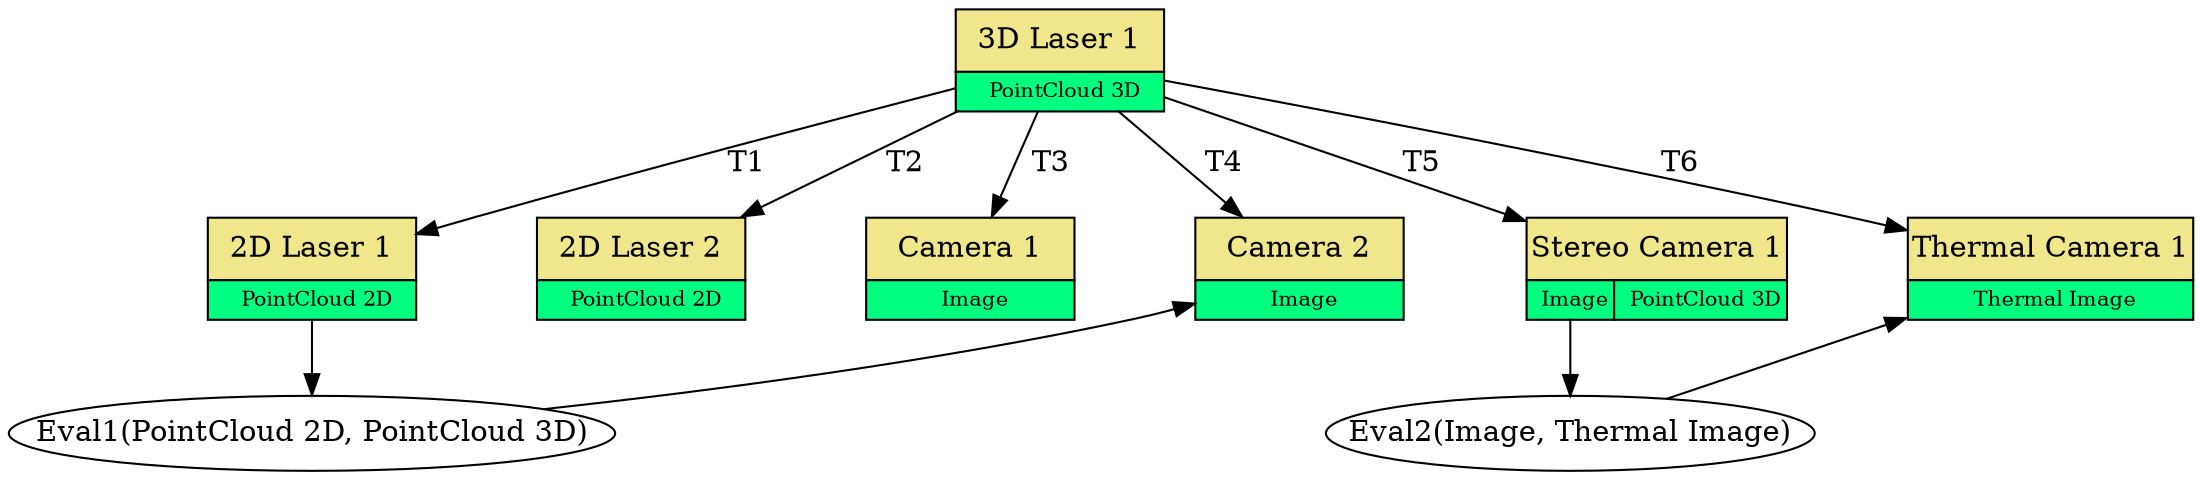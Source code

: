 digraph html {
	nodesep=0.8;
	ranksep=0.5;
	slipnes=true;
	rankdir=TB;




LAS1 [shape=none, margin=0, label=<
<TABLE BORDER="0" CELLBORDER="1" CELLSPACING="0" CELLPADDING="1">
<TR><TD WIDTH="100%" BGCOLOR="khaki" COLSPAN="1" PORT="here" HEIGHT="30">2D Laser 1</TD>
</TR>
<TR>
<TD BGCOLOR="springgreen" PORT="OD3"> <FONT POINT-SIZE="10">PointCloud 2D</FONT></TD>
</TR>
</TABLE>>];

LAS2 [shape=none, margin=0, label=<
<TABLE BORDER="0" CELLBORDER="1" CELLSPACING="0" CELLPADDING="1">
<TR><TD WIDTH="100%" BGCOLOR="khaki" COLSPAN="1" PORT="here" HEIGHT="30">2D Laser 2</TD>
</TR>
<TR>
<TD BGCOLOR="springgreen" PORT="OD3"> <FONT POINT-SIZE="10">PointCloud 2D</FONT></TD>
</TR>
</TABLE>>];

Camera1 [shape=none, margin=0, label=<
<TABLE BORDER="0" CELLBORDER="1" CELLSPACING="0" CELLPADDING="1">
<TR><TD WIDTH="100%" BGCOLOR="khaki" COLSPAN="1" PORT="here" HEIGHT="30">Camera 1</TD>
</TR>
<TR>
<TD BGCOLOR="springgreen" PORT="OD3"> <FONT POINT-SIZE="10">Image</FONT></TD>
</TR>
</TABLE>>];

Camera2 [shape=none, margin=0, label=<
<TABLE BORDER="0" CELLBORDER="1" CELLSPACING="0" CELLPADDING="1">
<TR><TD WIDTH="100%" BGCOLOR="khaki" COLSPAN="1" PORT="here" HEIGHT="30">Camera 2</TD>
</TR>
<TR>
<TD BGCOLOR="springgreen" PORT="OD3"> <FONT POINT-SIZE="10">Image</FONT></TD>
</TR>
</TABLE>>];


StereoCamera1 [shape=none, margin=0, label=<
<TABLE BORDER="0" CELLBORDER="1" CELLSPACING="0" CELLPADDING="1">
<TR><TD WIDTH="100%" BGCOLOR="khaki" COLSPAN="2" PORT="here" HEIGHT="30">Stereo Camera 1</TD>
</TR>
<TR>
<TD BGCOLOR="springgreen" PORT="OD6"> <FONT POINT-SIZE="10">Image</FONT></TD>
<TD BGCOLOR="springgreen" PORT="OD3"> <FONT POINT-SIZE="10">PointCloud 3D</FONT></TD>
</TR>
</TABLE>>];

ThermalCamera1 [shape=none, margin=0, label=<
<TABLE BORDER="0" CELLBORDER="1" CELLSPACING="0" CELLPADDING="1">
<TR><TD WIDTH="100%" BGCOLOR="khaki" COLSPAN="1" PORT="here" HEIGHT="30">Thermal Camera 1</TD>
</TR>
<TR>
<TD BGCOLOR="springgreen" PORT="OD3"> <FONT POINT-SIZE="10">Thermal Image</FONT></TD>
</TR>
</TABLE>>];


Laser3D1 [shape=none, margin=0, root="true", label=<
<TABLE BORDER="0" CELLBORDER="1" CELLSPACING="0" CELLPADDING="1">
<TR><TD WIDTH="100%" BGCOLOR="khaki" COLSPAN="1" PORT="here" HEIGHT="30">3D Laser 1</TD>
</TR>
<TR>
<TD BGCOLOR="springgreen" PORT="OD3"> <FONT POINT-SIZE="10">PointCloud 3D</FONT></TD>
</TR>
</TABLE>>];

DUMMY [shape=ellipse, margin=0, label="Eval1(PointCloud 2D, PointCloud 3D)"];
DUMMY1 [shape=ellipse, margin=0, label="Eval2(Image, Thermal Image)"];


//Edges
Laser3D1 -> LAS1 [label=" T1" constraint="true"];
Laser3D1 -> LAS2 [label=" T2"constraint="true"];
Laser3D1 -> Camera1 [label=" T3"constraint="true"];
Laser3D1 -> Camera2 [label=" T4"constraint="true"];
Laser3D1 -> StereoCamera1 [label=" T5"constraint="true"];
Laser3D1 -> ThermalCamera1 [label=" T6"constraint="true"];
//Camera1 -> DUMMY [label="", style="invisible"]

LAS1 -> DUMMY [label="" constraint="true" arrowtype="none"];
DUMMY -> Camera2 [label="" constraint="false" arrowtype="none" pos="150,30"];


StereoCamera1 -> DUMMY1 [label="" constraint="true" arrowtype="none"
	tailport="OD6"];
DUMMY1 -> ThermalCamera1 [label="" constraint="false" arrowtype="none"];
//ThermalCamera1 -> StereoCamera1 [label="Eval(Image,Image)" constraint="false"];

}

